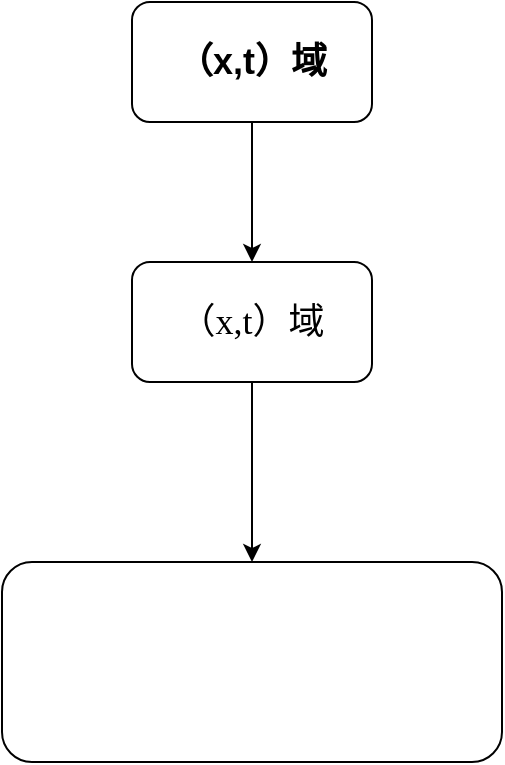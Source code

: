 <mxfile version="13.6.2" type="github">
  <diagram id="wFE0QG_FPsp0jaGvCLVb" name="Page-1">
    <mxGraphModel dx="1360" dy="799" grid="1" gridSize="10" guides="1" tooltips="1" connect="1" arrows="1" fold="1" page="1" pageScale="1" pageWidth="850" pageHeight="1100" math="0" shadow="0">
      <root>
        <mxCell id="0" />
        <mxCell id="1" parent="0" />
        <mxCell id="tF7jrImZeHa2CXJ9LrBt-8" value="" style="edgeStyle=orthogonalEdgeStyle;rounded=0;orthogonalLoop=1;jettySize=auto;html=1;" edge="1" parent="1" source="tF7jrImZeHa2CXJ9LrBt-2" target="tF7jrImZeHa2CXJ9LrBt-3">
          <mxGeometry relative="1" as="geometry">
            <Array as="points">
              <mxPoint x="440" y="160" />
              <mxPoint x="440" y="160" />
            </Array>
          </mxGeometry>
        </mxCell>
        <mxCell id="tF7jrImZeHa2CXJ9LrBt-2" value="&lt;h2&gt;（x,t）域&lt;/h2&gt;" style="rounded=1;whiteSpace=wrap;html=1;" vertex="1" parent="1">
          <mxGeometry x="380" y="80" width="120" height="60" as="geometry" />
        </mxCell>
        <mxCell id="tF7jrImZeHa2CXJ9LrBt-9" value="" style="edgeStyle=orthogonalEdgeStyle;rounded=0;orthogonalLoop=1;jettySize=auto;html=1;" edge="1" parent="1" source="tF7jrImZeHa2CXJ9LrBt-3" target="tF7jrImZeHa2CXJ9LrBt-4">
          <mxGeometry relative="1" as="geometry" />
        </mxCell>
        <mxCell id="tF7jrImZeHa2CXJ9LrBt-3" value="（x,t）域" style="rounded=1;whiteSpace=wrap;html=1;fontFamily=Times New Roman;fontSize=18;" vertex="1" parent="1">
          <mxGeometry x="380" y="210" width="120" height="60" as="geometry" />
        </mxCell>
        <mxCell id="tF7jrImZeHa2CXJ9LrBt-4" value="" style="rounded=1;whiteSpace=wrap;html=1;" vertex="1" parent="1">
          <mxGeometry x="315" y="360" width="250" height="100" as="geometry" />
        </mxCell>
      </root>
    </mxGraphModel>
  </diagram>
</mxfile>
